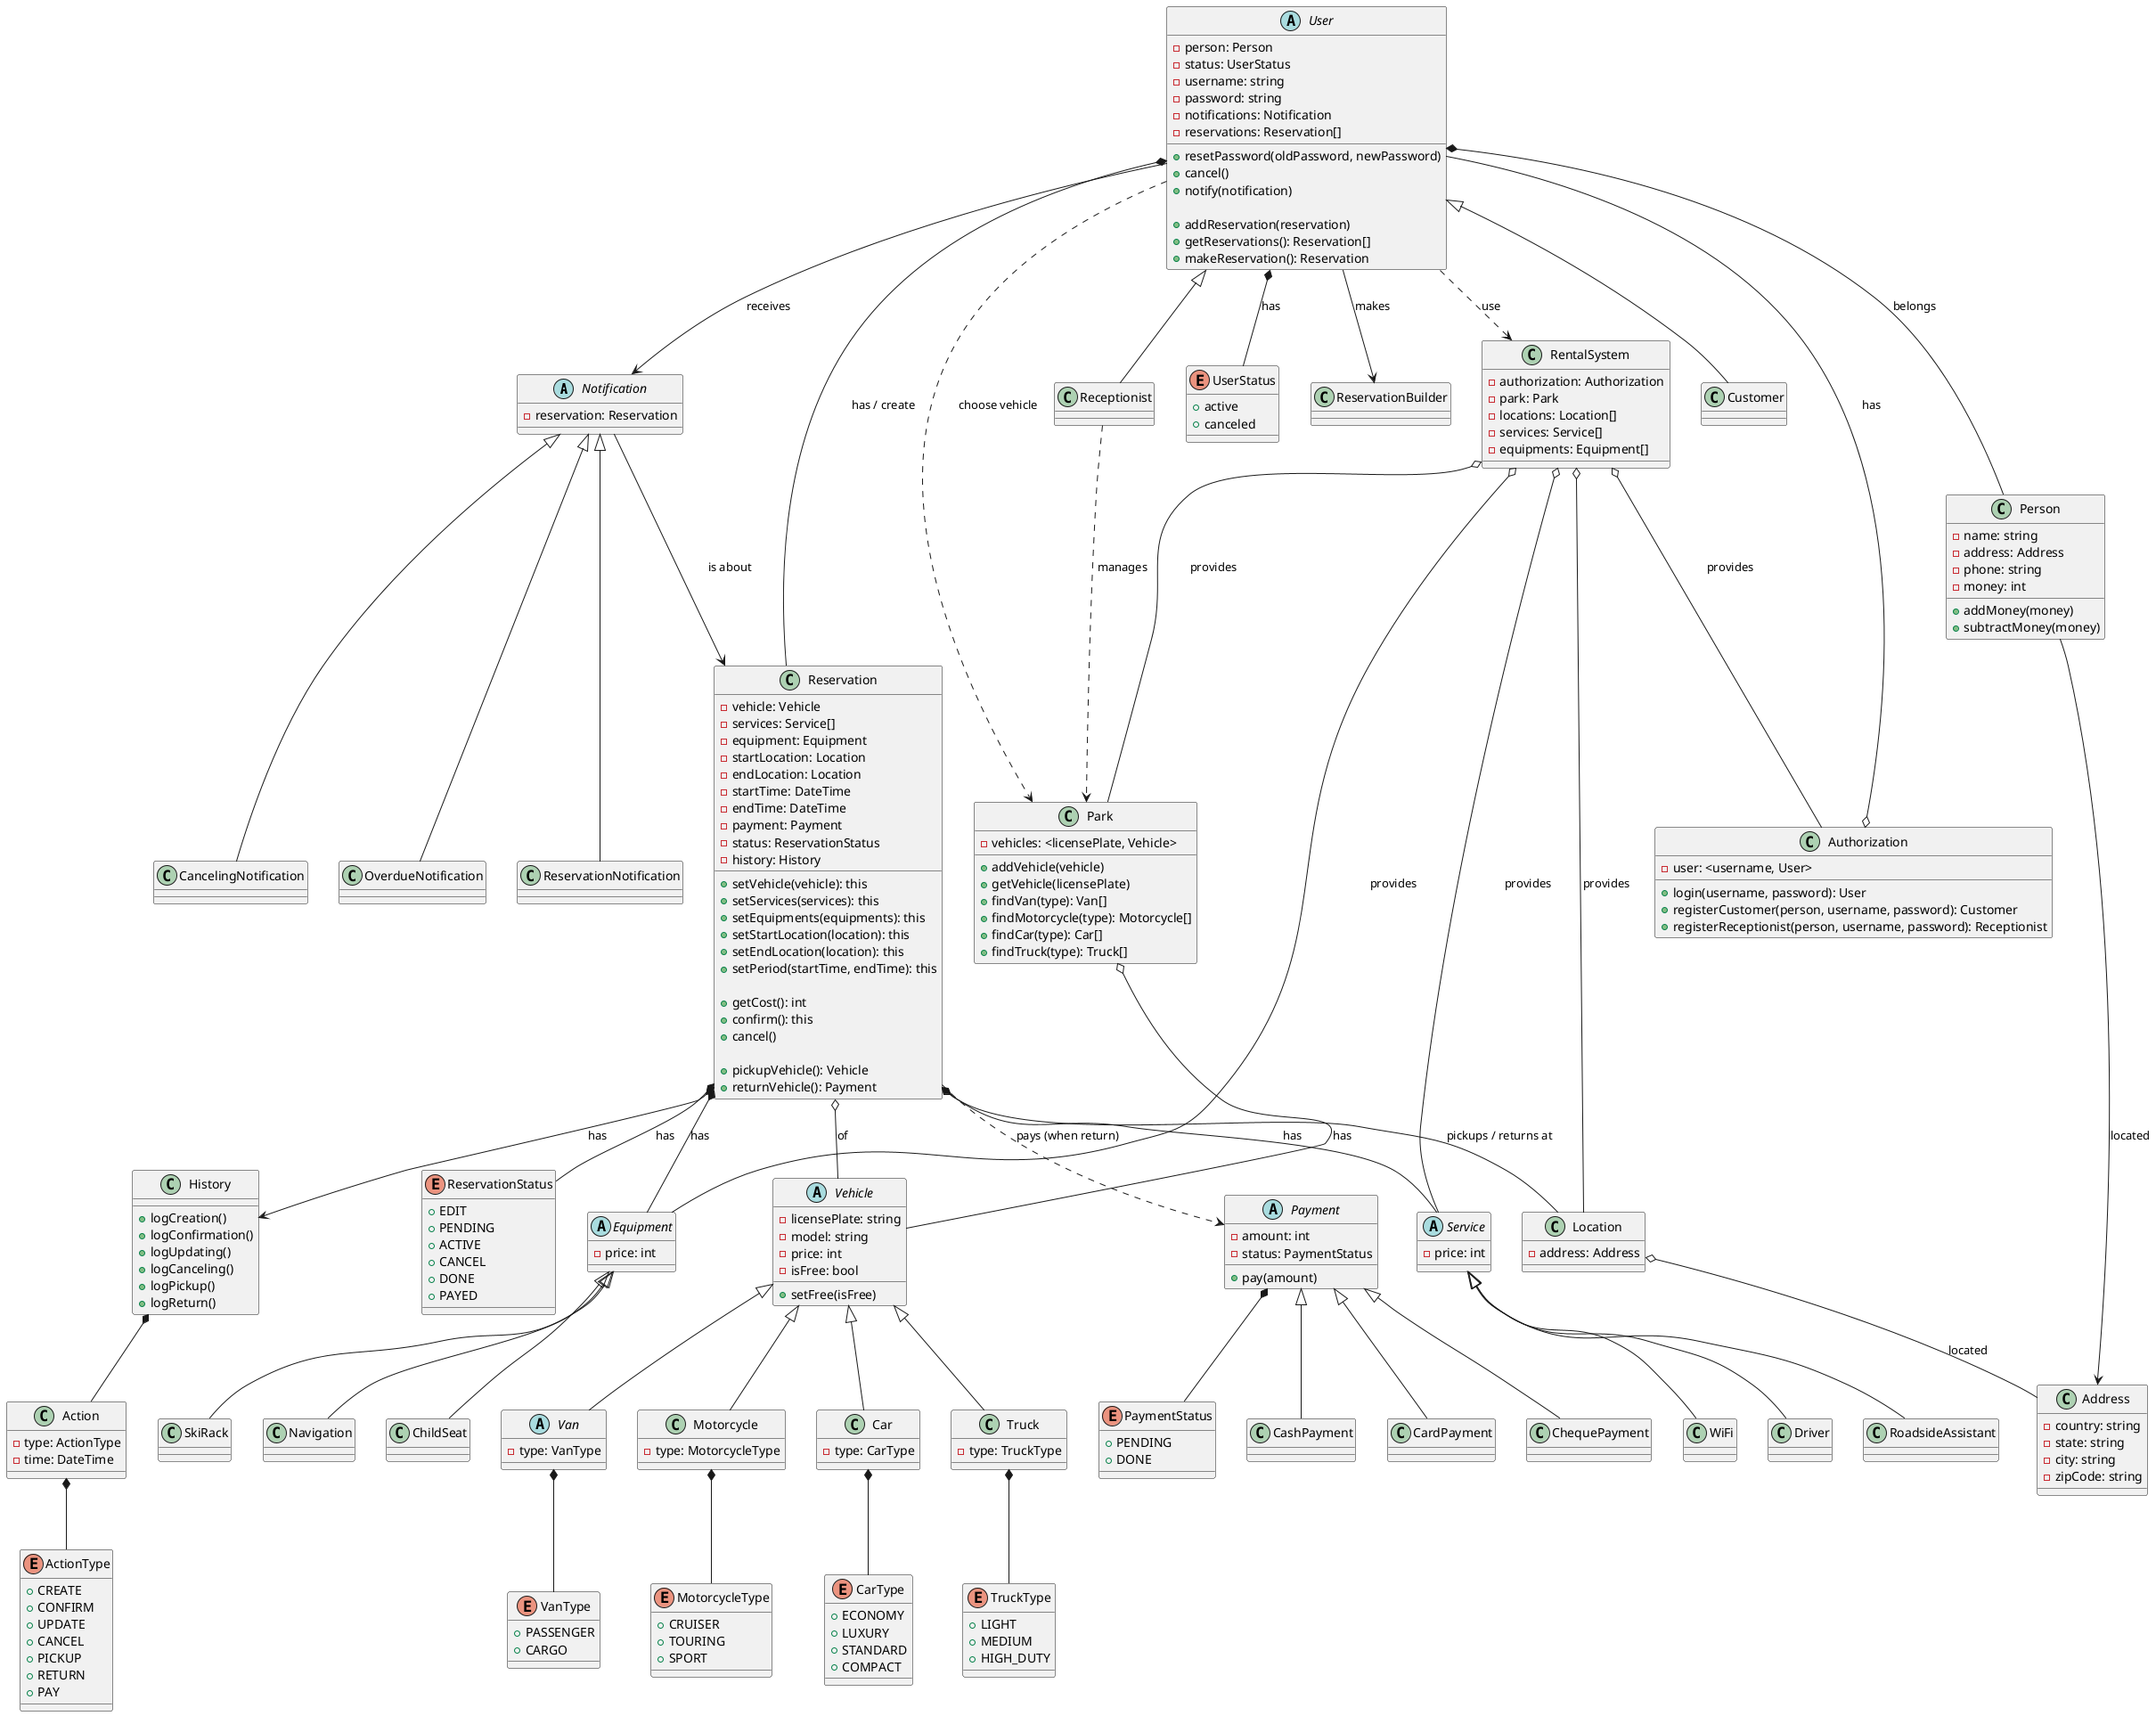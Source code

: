 @startuml

abstract class Notification {
    - reservation: Reservation
}
Notification --> Reservation: is about

class ReservationNotification extends Notification {
}

class CancelingNotification extends Notification {
}

class OverdueNotification extends Notification {
}

enum PaymentStatus {
    + PENDING
    + DONE
}

abstract class Payment {
    - amount: int
    - status: PaymentStatus
    + pay(amount)
}
Payment *-- PaymentStatus

class CashPayment extends Payment {
}

class CardPayment extends Payment {

}

class ChequePayment extends Payment {
}


abstract class Vehicle {
    - licensePlate: string
    - model: string
    - price: int
    - isFree: bool
    + setFree(isFree)
}

enum VanType {
    + PASSENGER
    + CARGO
}

abstract class Van extends Vehicle {
    - type: VanType
}
Van *-- VanType

enum MotorcycleType {
    + CRUISER
    + TOURING
    + SPORT
}

class Motorcycle extends Vehicle {
    - type: MotorcycleType
}
Motorcycle *-- MotorcycleType

enum CarType {
    + ECONOMY
    + LUXURY
    + STANDARD
    + COMPACT
}

class Car extends Vehicle {
    - type: CarType
}
Car *-- CarType

enum TruckType {
    + LIGHT
    + MEDIUM
    + HIGH_DUTY
}

class Truck extends Vehicle {
    - type: TruckType
}
Truck *-- TruckType

class Park {
    - vehicles: <licensePlate, Vehicle>
    + addVehicle(vehicle)
    + getVehicle(licensePlate)
    + findVan(type): Van[]
    + findMotorcycle(type): Motorcycle[]
    + findCar(type): Car[]
    + findTruck(type): Truck[]
}
Park o-- Vehicle: has

abstract class Equipment {
    - price: int
}

class Navigation extends Equipment {
}

class SkiRack extends Equipment {
}

class ChildSeat extends Equipment {
}

'class EquipmentsList {
'    - equipments: Equipment
'    + getEquipments(): Equipment
'    + addEquipment(equipment)
'}
'EquipmentsList o-- Equipment


abstract class Service {
    - price: int
}

class Driver extends Service {
}

class WiFi extends Service {
}

class RoadsideAssistant extends Service {
}

'class ServicesList {
'    - services: Service[]
'    + getServices(): Service[]
'    + addService(service)
'}
'ServicesList o-- Service


class Address {
    - country: string
    - state: string
    - city: string
    - zipCode: string
}

class Location {
    - address: Address
}
Location o-- Address: located


class Person {
    - name: string
    - address: Address
    - phone: string
    - money: int
    + addMoney(money)
    + subtractMoney(money)
}
Person --> Address: located

enum UserStatus {
    + active
    + canceled
}

abstract class User {
    - person: Person
    - status: UserStatus
    - username: string
    - password: string
    - notifications: Notification
    - reservations: Reservation[]
    + resetPassword(oldPassword, newPassword)
    + cancel()
    + notify(notification)

    + addReservation(reservation)
    + getReservations(): Reservation[]
    + makeReservation(): Reservation
}
User *-- Person: belongs
User *-- UserStatus: has
User *-- Reservation: has / create
User --> ReservationBuilder: makes
User --> Notification: receives
User ..> RentalSystem: use
User ..> Park: choose vehicle

class Customer extends User {
}

class Receptionist extends User {
}
Receptionist ..> Park: manages

class Authorization {
    - user: <username, User>
    + login(username, password): User
    + registerCustomer(person, username, password): Customer
    + registerReceptionist(person, username, password): Receptionist
}
Authorization o-- User: has

enum ActionType {
    + CREATE
    + CONFIRM
    + UPDATE
    + CANCEL
    + PICKUP
    + RETURN
    + PAY
}

class Action {
    - type: ActionType
    - time: DateTime
}
Action *-- ActionType

class History {
    + logCreation()
    + logConfirmation()
    + logUpdating()
    + logCanceling()
    + logPickup()
    + logReturn()
}
History *-- Action

enum ReservationStatus {
    + EDIT
    + PENDING
    + ACTIVE
    + CANCEL
    + DONE
    + PAYED
}

class Reservation {
    - vehicle: Vehicle
    - services: Service[]
    - equipment: Equipment
    - startLocation: Location
    - endLocation: Location
    - startTime: DateTime
    - endTime: DateTime
    - payment: Payment
    - status: ReservationStatus
    - history: History

    + setVehicle(vehicle): this
    + setServices(services): this
    + setEquipments(equipments): this
    + setStartLocation(location): this
    + setEndLocation(location): this
    + setPeriod(startTime, endTime): this

    + getCost(): int
    + confirm(): this
    + cancel()

    + pickupVehicle(): Vehicle
    + returnVehicle(): Payment
}
Reservation o-- Vehicle: of
Reservation *-- Equipment: has
Reservation *-- Service: has
Reservation o-- Location: pickups / returns at
Reservation *-- ReservationStatus: has
Reservation *--> History: has
Reservation ..> Payment: pays (when return)

class RentalSystem {
    - authorization: Authorization
    - park: Park
    - locations: Location[]
    - services: Service[]
    - equipments: Equipment[]
}

RentalSystem o-- Authorization: provides
RentalSystem o-- Park: provides
RentalSystem o-- Location: provides
RentalSystem o-- Service: provides
RentalSystem o-- Equipment: provides

@enduml

